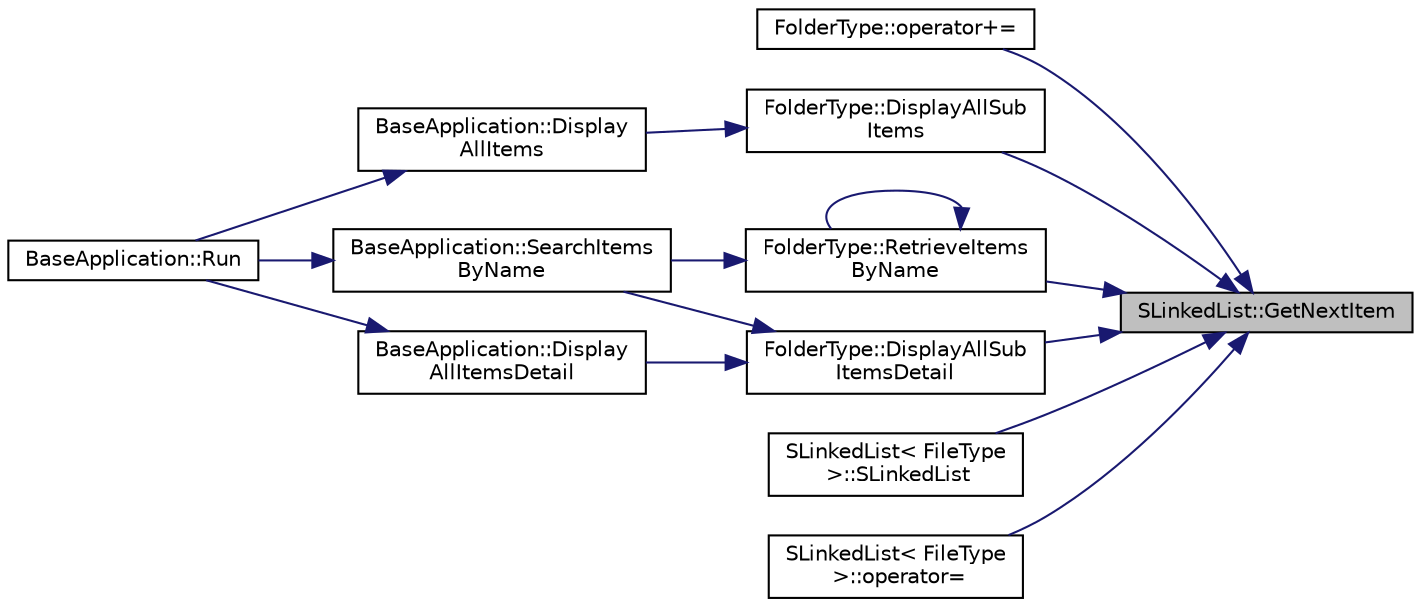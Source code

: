 digraph "SLinkedList::GetNextItem"
{
 // LATEX_PDF_SIZE
  edge [fontname="Helvetica",fontsize="10",labelfontname="Helvetica",labelfontsize="10"];
  node [fontname="Helvetica",fontsize="10",shape=record];
  rankdir="RL";
  Node51 [label="SLinkedList::GetNextItem",height=0.2,width=0.4,color="black", fillcolor="grey75", style="filled", fontcolor="black",tooltip="move list iterator to the next item in list and get that item."];
  Node51 -> Node52 [dir="back",color="midnightblue",fontsize="10",style="solid",fontname="Helvetica"];
  Node52 [label="FolderType::operator+=",height=0.2,width=0.4,color="black", fillcolor="white", style="filled",URL="$class_folder_type.html#a461654b53ad3cc83bd69ff5a4b00cc8c",tooltip="Doing combine two different folder."];
  Node51 -> Node53 [dir="back",color="midnightblue",fontsize="10",style="solid",fontname="Helvetica"];
  Node53 [label="FolderType::RetrieveItems\lByName",height=0.2,width=0.4,color="black", fillcolor="white", style="filled",URL="$class_folder_type.html#aa510fd12acb7cc3408e24eb28657c810",tooltip=" "];
  Node53 -> Node54 [dir="back",color="midnightblue",fontsize="10",style="solid",fontname="Helvetica"];
  Node54 [label="BaseApplication::SearchItems\lByName",height=0.2,width=0.4,color="black", fillcolor="white", style="filled",URL="$class_base_application.html#a151a0f325cc865e21364723891f82a7a",tooltip="Retrieve and Display all Items that contain the keword in all child path."];
  Node54 -> Node55 [dir="back",color="midnightblue",fontsize="10",style="solid",fontname="Helvetica"];
  Node55 [label="BaseApplication::Run",height=0.2,width=0.4,color="black", fillcolor="white", style="filled",URL="$class_base_application.html#a8f2ce8add401a3b537f041df9f7ef978",tooltip="Program driver."];
  Node53 -> Node53 [dir="back",color="midnightblue",fontsize="10",style="solid",fontname="Helvetica"];
  Node51 -> Node56 [dir="back",color="midnightblue",fontsize="10",style="solid",fontname="Helvetica"];
  Node56 [label="FolderType::DisplayAllSub\lItems",height=0.2,width=0.4,color="black", fillcolor="white", style="filled",URL="$class_folder_type.html#a4b9d16532a9e7f231a55eb6690ad83ab",tooltip="Display the Current Folder's SubFolder List on Screen. @detail if there is no sub folders return;."];
  Node56 -> Node57 [dir="back",color="midnightblue",fontsize="10",style="solid",fontname="Helvetica"];
  Node57 [label="BaseApplication::Display\lAllItems",height=0.2,width=0.4,color="black", fillcolor="white", style="filled",URL="$class_base_application.html#ac28d5ec00b676d6b79998ac6c0d3ce45",tooltip="Display the Current Folder's SubItem List on Screen. @detail operation ls."];
  Node57 -> Node55 [dir="back",color="midnightblue",fontsize="10",style="solid",fontname="Helvetica"];
  Node51 -> Node58 [dir="back",color="midnightblue",fontsize="10",style="solid",fontname="Helvetica"];
  Node58 [label="FolderType::DisplayAllSub\lItemsDetail",height=0.2,width=0.4,color="black", fillcolor="white", style="filled",URL="$class_folder_type.html#a6c99cb4ce18913d353de018761054ada",tooltip="Display the Current Folder's SubFolder List on Screen. @detail if there is no sub folders return;."];
  Node58 -> Node54 [dir="back",color="midnightblue",fontsize="10",style="solid",fontname="Helvetica"];
  Node58 -> Node59 [dir="back",color="midnightblue",fontsize="10",style="solid",fontname="Helvetica"];
  Node59 [label="BaseApplication::Display\lAllItemsDetail",height=0.2,width=0.4,color="black", fillcolor="white", style="filled",URL="$class_base_application.html#a55b0eb56ea6be6dcb4e89737e584c95c",tooltip="Display the Current Folder's SubItem List of info on Screen. @detail operation ls a."];
  Node59 -> Node55 [dir="back",color="midnightblue",fontsize="10",style="solid",fontname="Helvetica"];
  Node51 -> Node60 [dir="back",color="midnightblue",fontsize="10",style="solid",fontname="Helvetica"];
  Node60 [label="SLinkedList\< FileType\l \>::SLinkedList",height=0.2,width=0.4,color="black", fillcolor="white", style="filled",URL="$class_s_linked_list.html#ad85673fc4bee8060eb499bf45e762014",tooltip=" "];
  Node51 -> Node61 [dir="back",color="midnightblue",fontsize="10",style="solid",fontname="Helvetica"];
  Node61 [label="SLinkedList\< FileType\l \>::operator=",height=0.2,width=0.4,color="black", fillcolor="white", style="filled",URL="$class_s_linked_list.html#a47974b4e556cfb3a7a52827b2894cd2c",tooltip="Doing Deep copy by copy assignment operator."];
}
